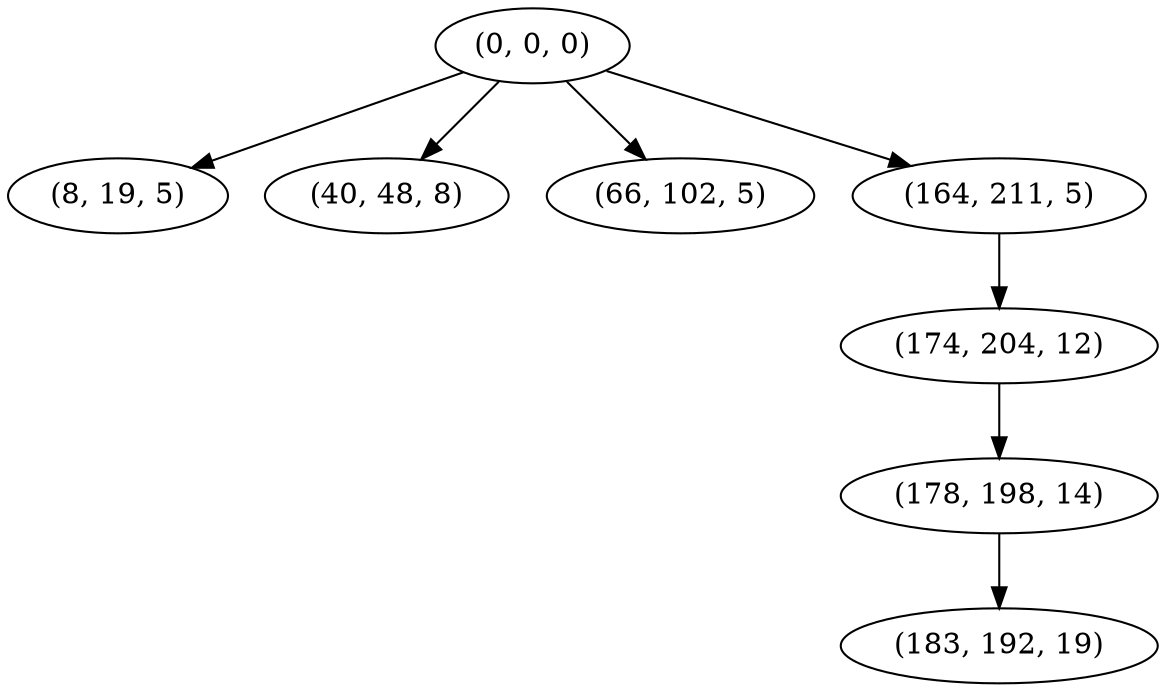digraph tree {
    "(0, 0, 0)";
    "(8, 19, 5)";
    "(40, 48, 8)";
    "(66, 102, 5)";
    "(164, 211, 5)";
    "(174, 204, 12)";
    "(178, 198, 14)";
    "(183, 192, 19)";
    "(0, 0, 0)" -> "(8, 19, 5)";
    "(0, 0, 0)" -> "(40, 48, 8)";
    "(0, 0, 0)" -> "(66, 102, 5)";
    "(0, 0, 0)" -> "(164, 211, 5)";
    "(164, 211, 5)" -> "(174, 204, 12)";
    "(174, 204, 12)" -> "(178, 198, 14)";
    "(178, 198, 14)" -> "(183, 192, 19)";
}
